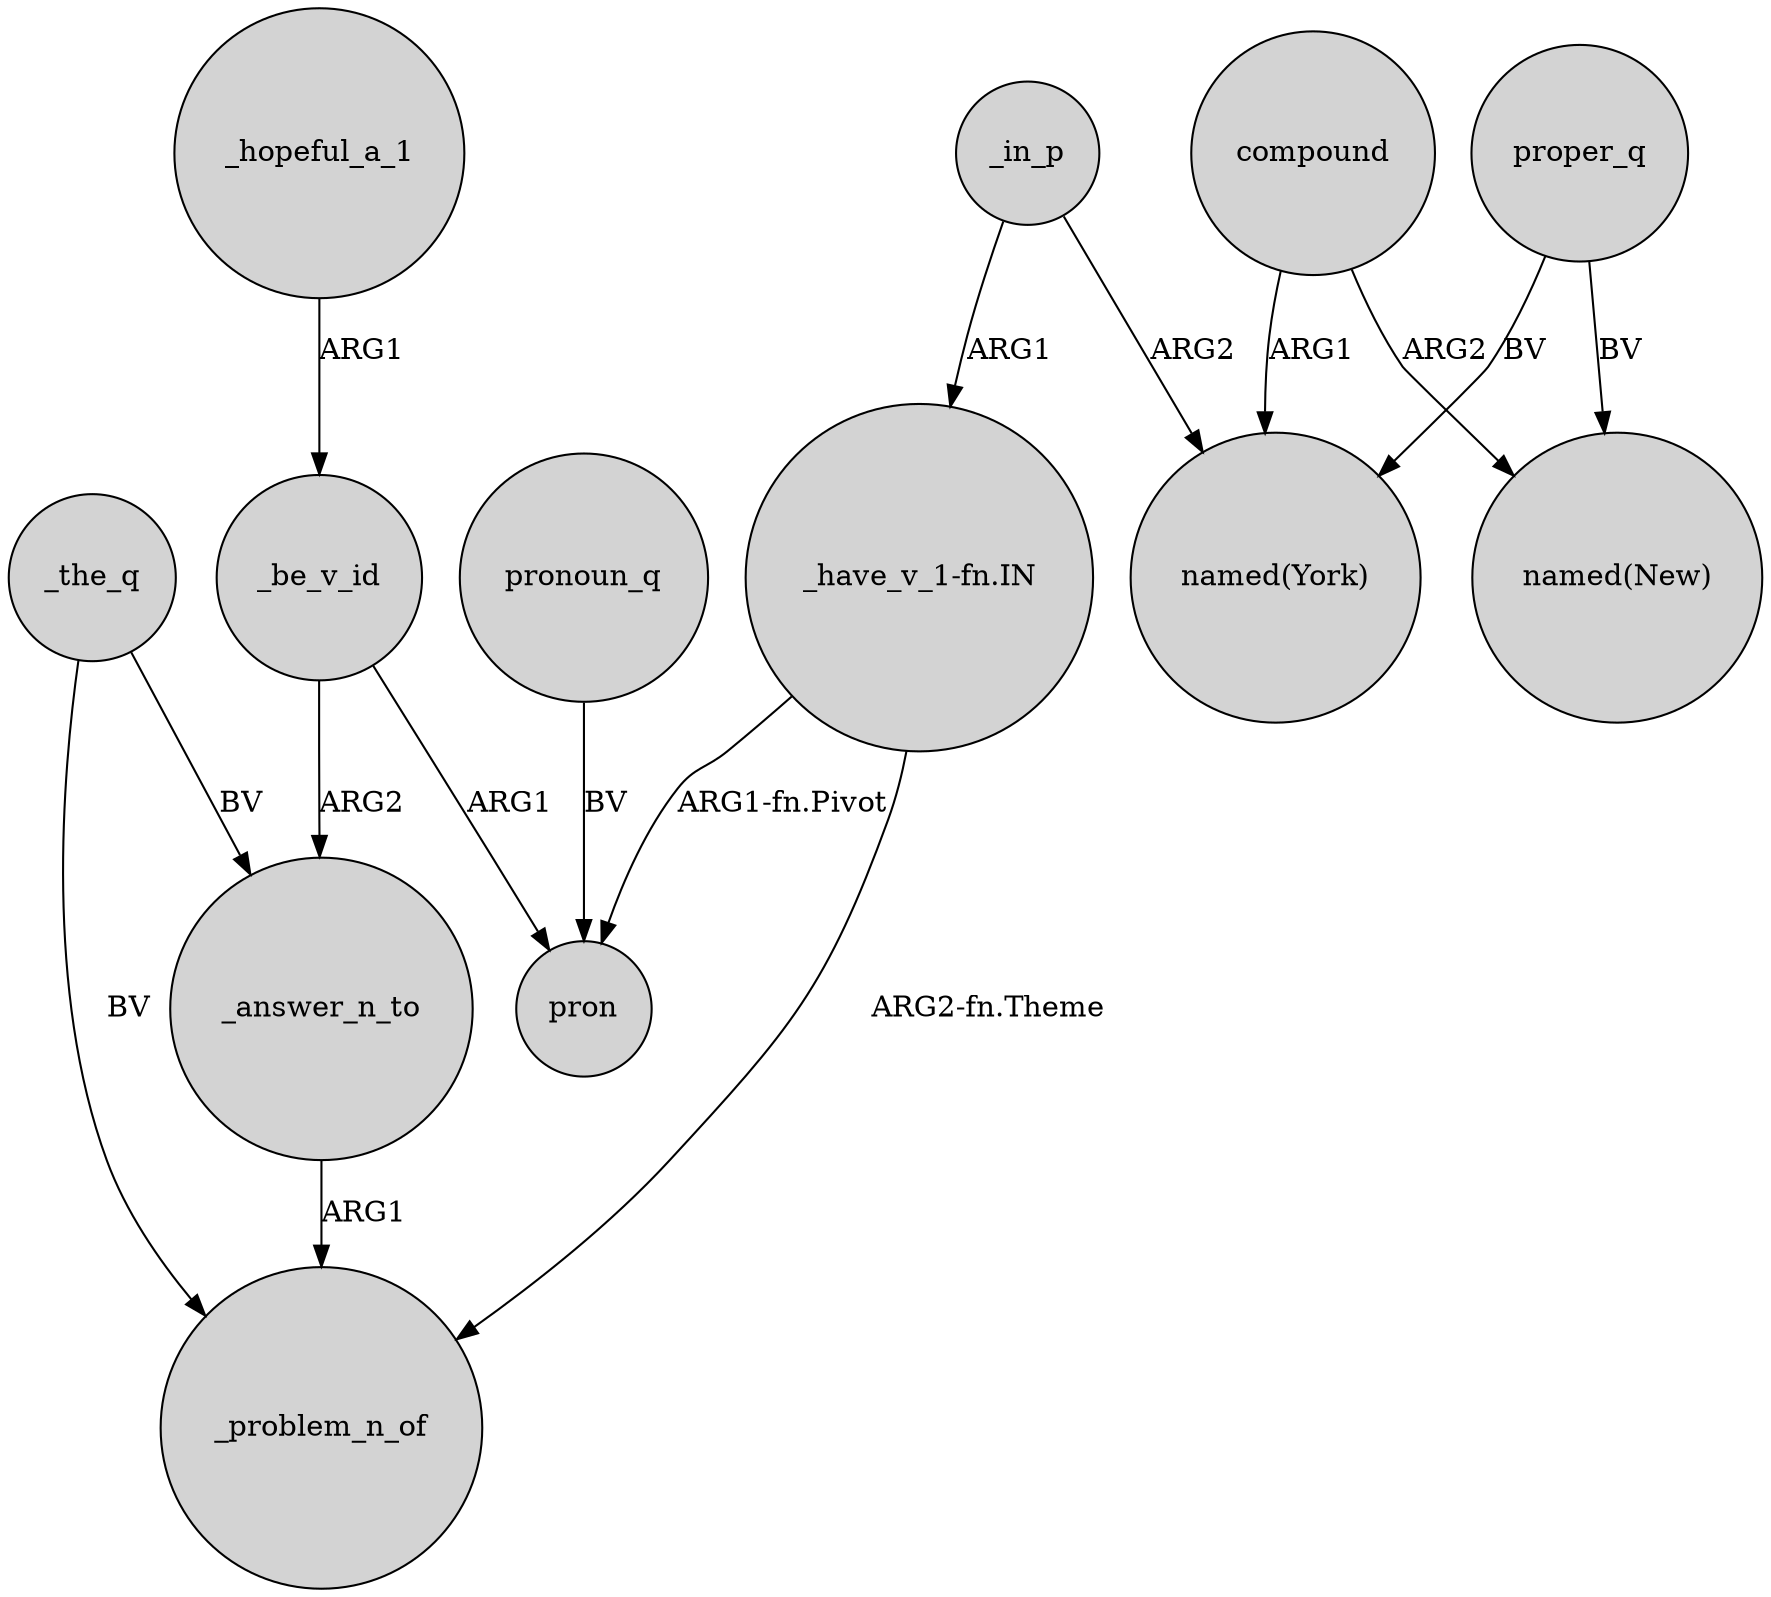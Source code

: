 digraph {
	node [shape=circle style=filled]
	_answer_n_to -> _problem_n_of [label=ARG1]
	_be_v_id -> _answer_n_to [label=ARG2]
	compound -> "named(York)" [label=ARG1]
	compound -> "named(New)" [label=ARG2]
	"_have_v_1-fn.IN" -> pron [label="ARG1-fn.Pivot"]
	_the_q -> _answer_n_to [label=BV]
	_be_v_id -> pron [label=ARG1]
	proper_q -> "named(York)" [label=BV]
	_hopeful_a_1 -> _be_v_id [label=ARG1]
	proper_q -> "named(New)" [label=BV]
	_in_p -> "named(York)" [label=ARG2]
	_in_p -> "_have_v_1-fn.IN" [label=ARG1]
	_the_q -> _problem_n_of [label=BV]
	"_have_v_1-fn.IN" -> _problem_n_of [label="ARG2-fn.Theme"]
	pronoun_q -> pron [label=BV]
}
